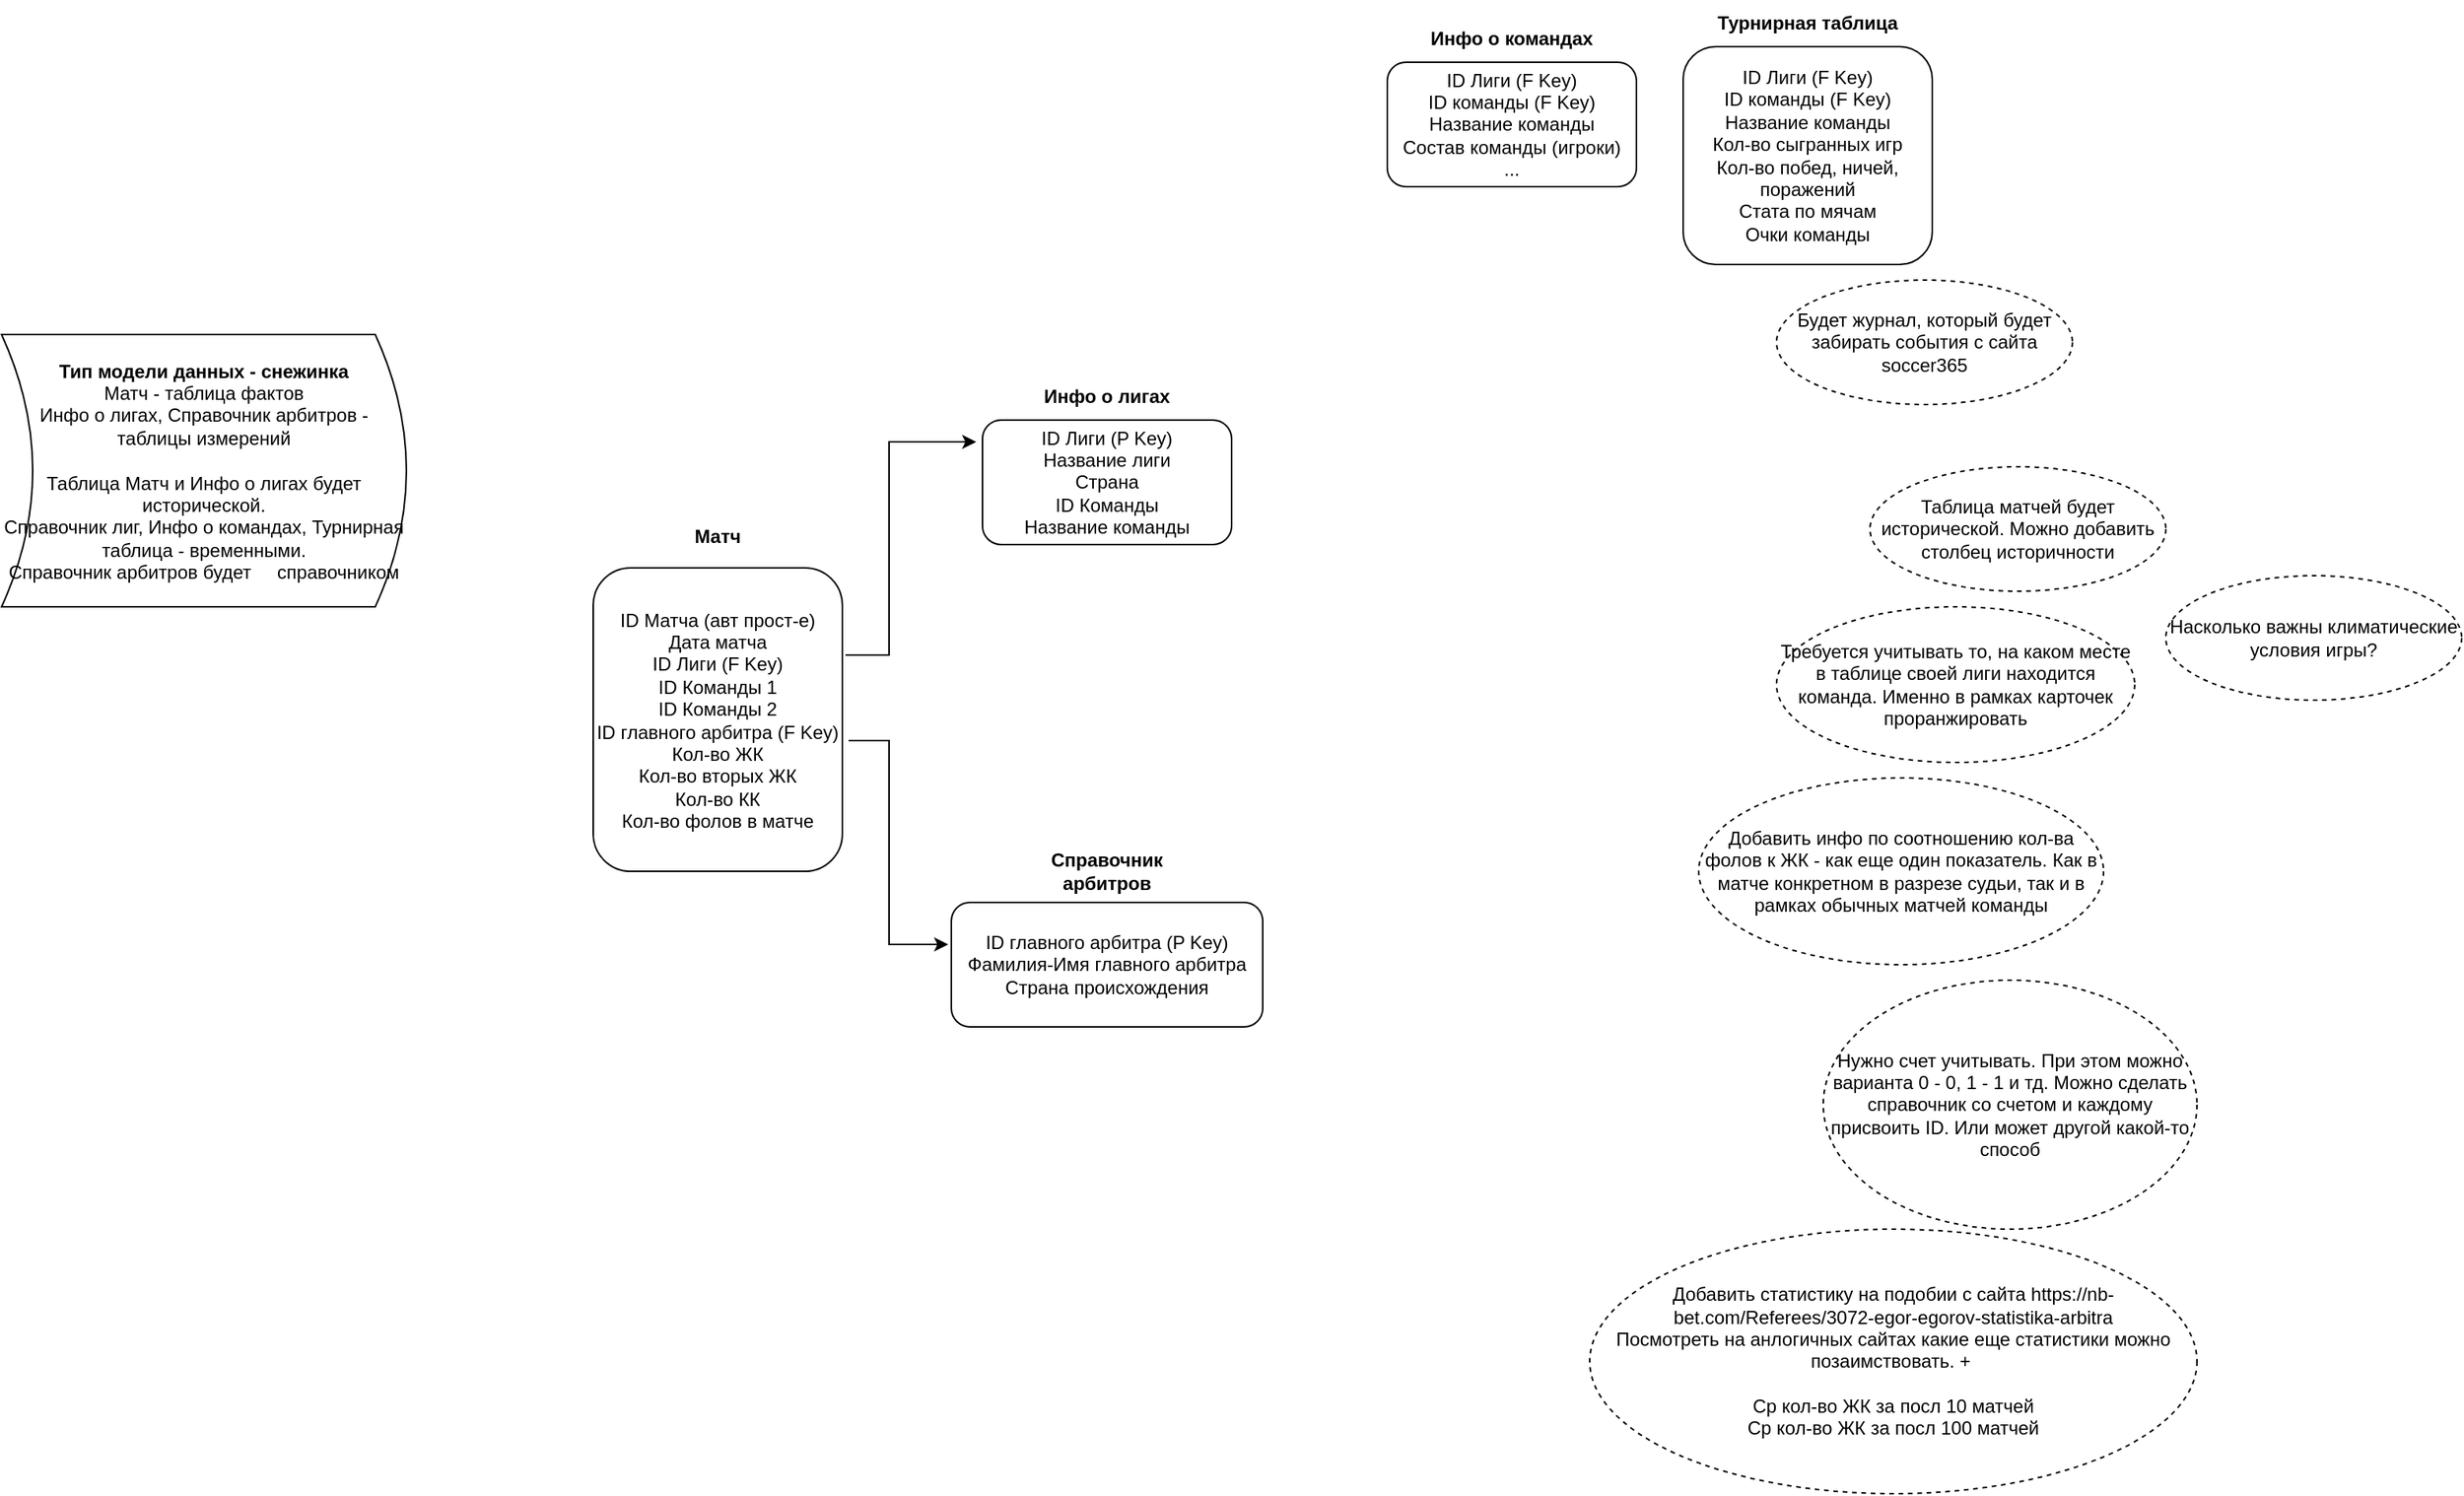 <mxfile version="26.2.12">
  <diagram name="Page-1" id="zsPMJA2jM5UGm9Cd-OFp">
    <mxGraphModel dx="1428" dy="1829" grid="1" gridSize="10" guides="1" tooltips="1" connect="1" arrows="1" fold="1" page="1" pageScale="1" pageWidth="850" pageHeight="1100" math="0" shadow="0">
      <root>
        <mxCell id="0" />
        <mxCell id="1" parent="0" />
        <mxCell id="R8fwzc4NF9d5jHF825gl-1" value="&lt;div&gt;ID Матча (авт прост-е)&lt;/div&gt;&lt;div&gt;&lt;span style=&quot;background-color: transparent; color: light-dark(rgb(0, 0, 0), rgb(255, 255, 255));&quot;&gt;Дата матча&lt;/span&gt;&lt;/div&gt;&lt;div&gt;ID Лиги&lt;span style=&quot;background-color: transparent; color: light-dark(rgb(0, 0, 0), rgb(255, 255, 255));&quot;&gt;&amp;nbsp;&lt;/span&gt;&lt;span style=&quot;background-color: transparent; color: light-dark(rgb(0, 0, 0), rgb(255, 255, 255));&quot;&gt;(F Key)&lt;/span&gt;&lt;/div&gt;ID Команды 1&lt;div&gt;&lt;div&gt;ID Команды 2&lt;/div&gt;&lt;div&gt;ID главного арбитра&lt;span style=&quot;background-color: transparent; color: light-dark(rgb(0, 0, 0), rgb(255, 255, 255));&quot;&gt;&amp;nbsp;&lt;/span&gt;&lt;span style=&quot;background-color: transparent; color: light-dark(rgb(0, 0, 0), rgb(255, 255, 255));&quot;&gt;(F Key)&lt;/span&gt;&lt;/div&gt;&lt;/div&gt;&lt;div&gt;&lt;div&gt;Кол-во ЖК&lt;/div&gt;&lt;div&gt;Кол-во вторых ЖК&lt;/div&gt;&lt;div&gt;Кол-во КК&lt;/div&gt;&lt;div&gt;Кол-во фолов в матче&lt;/div&gt;&lt;/div&gt;" style="rounded=1;whiteSpace=wrap;html=1;" parent="1" vertex="1">
          <mxGeometry x="410" y="355" width="160" height="195" as="geometry" />
        </mxCell>
        <mxCell id="R8fwzc4NF9d5jHF825gl-2" value="Матч" style="text;html=1;align=center;verticalAlign=middle;whiteSpace=wrap;rounded=0;fontStyle=1" parent="1" vertex="1">
          <mxGeometry x="430" y="320" width="120" height="30" as="geometry" />
        </mxCell>
        <mxCell id="R8fwzc4NF9d5jHF825gl-3" value="&lt;div&gt;ID главного арбитра&lt;span style=&quot;background-color: transparent; color: light-dark(rgb(0, 0, 0), rgb(255, 255, 255));&quot;&gt;&amp;nbsp;&lt;/span&gt;&lt;span style=&quot;background-color: transparent; color: light-dark(rgb(0, 0, 0), rgb(255, 255, 255));&quot;&gt;(P Key)&lt;/span&gt;&lt;/div&gt;&lt;div&gt;Фамилия-Имя главного арбитра&lt;/div&gt;&lt;div&gt;Страна происхождения&lt;/div&gt;" style="rounded=1;whiteSpace=wrap;html=1;" parent="1" vertex="1">
          <mxGeometry x="640" y="570" width="200" height="80" as="geometry" />
        </mxCell>
        <mxCell id="R8fwzc4NF9d5jHF825gl-4" value="Справочник арбитров" style="text;html=1;align=center;verticalAlign=middle;whiteSpace=wrap;rounded=0;fontStyle=1" parent="1" vertex="1">
          <mxGeometry x="680" y="535" width="120" height="30" as="geometry" />
        </mxCell>
        <mxCell id="R8fwzc4NF9d5jHF825gl-5" value="Добавить инфо по соотношению кол-ва фолов к ЖК - как еще один показатель. Как в матче конкретном в разрезе судьи, так и в рамках обычных матчей команды" style="ellipse;whiteSpace=wrap;html=1;align=center;dashed=1;" parent="1" vertex="1">
          <mxGeometry x="1120" y="490" width="260" height="120" as="geometry" />
        </mxCell>
        <mxCell id="YenB-Bxz-LfcBRluay5c-1" value="ID Лиги (P Key)&lt;div&gt;Название лиги&lt;/div&gt;&lt;div&gt;Страна&lt;/div&gt;&lt;div&gt;ID Команды&lt;/div&gt;&lt;div&gt;Название команды&lt;/div&gt;" style="rounded=1;whiteSpace=wrap;html=1;" parent="1" vertex="1">
          <mxGeometry x="660" y="260" width="160" height="80" as="geometry" />
        </mxCell>
        <mxCell id="YenB-Bxz-LfcBRluay5c-2" value="Инфо о лигах" style="text;html=1;align=center;verticalAlign=middle;whiteSpace=wrap;rounded=0;fontStyle=1" parent="1" vertex="1">
          <mxGeometry x="680" y="230" width="120" height="30" as="geometry" />
        </mxCell>
        <mxCell id="YenB-Bxz-LfcBRluay5c-3" value="Таблица матчей будет исторической. Можно добавить столбец историчности" style="ellipse;whiteSpace=wrap;html=1;align=center;dashed=1;" parent="1" vertex="1">
          <mxGeometry x="1230" y="290" width="190" height="80" as="geometry" />
        </mxCell>
        <mxCell id="YenB-Bxz-LfcBRluay5c-4" value="Требуется учитывать то, на каком месте в таблице своей лиги находится команда. Именно в рамках карточек проранжировать" style="ellipse;whiteSpace=wrap;html=1;align=center;dashed=1;" parent="1" vertex="1">
          <mxGeometry x="1170" y="380" width="230" height="100" as="geometry" />
        </mxCell>
        <mxCell id="YenB-Bxz-LfcBRluay5c-5" value="Нужно счет учитывать. При этом можно варианта 0 - 0, 1 - 1 и тд. Можно сделать справочник со счетом и каждому присвоить ID. Или может другой какой-то способ" style="ellipse;whiteSpace=wrap;html=1;align=center;dashed=1;" parent="1" vertex="1">
          <mxGeometry x="1200" y="620" width="240" height="160" as="geometry" />
        </mxCell>
        <mxCell id="c-9kAA1nZPkHtdZaTcqD-1" value="Добавить статистику на подобии с сайта&amp;nbsp;https://nb-bet.com/Referees/3072-egor-egorov-statistika-arbitra&lt;div&gt;Посмотреть на анлогичных сайтах какие еще статистики можно позаимствовать. +&amp;nbsp;&lt;/div&gt;&lt;div&gt;&lt;br class=&quot;Apple-interchange-newline&quot;&gt;Ср кол-во ЖК за посл 10 матчей&lt;/div&gt;&lt;div&gt;Ср кол-во ЖК за посл 100 матчей&lt;/div&gt;" style="ellipse;whiteSpace=wrap;html=1;align=center;dashed=1;" parent="1" vertex="1">
          <mxGeometry x="1050" y="780" width="390" height="170" as="geometry" />
        </mxCell>
        <mxCell id="c-9kAA1nZPkHtdZaTcqD-2" value="Насколько важны климатические условия игры?" style="ellipse;whiteSpace=wrap;html=1;align=center;dashed=1;" parent="1" vertex="1">
          <mxGeometry x="1420" y="360" width="190" height="80" as="geometry" />
        </mxCell>
        <mxCell id="c-9kAA1nZPkHtdZaTcqD-3" value="ID Лиги (F Key)&lt;div&gt;ID команды&lt;span style=&quot;background-color: transparent; color: light-dark(rgb(0, 0, 0), rgb(255, 255, 255));&quot;&gt;&amp;nbsp;&lt;/span&gt;&lt;span style=&quot;background-color: transparent; color: light-dark(rgb(0, 0, 0), rgb(255, 255, 255));&quot;&gt;(F Key)&lt;/span&gt;&lt;/div&gt;&lt;div&gt;Название команды&lt;/div&gt;&lt;div&gt;Кол-во сыгранных&amp;nbsp;&lt;span style=&quot;background-color: transparent; color: light-dark(rgb(0, 0, 0), rgb(255, 255, 255));&quot;&gt;игр&lt;/span&gt;&lt;/div&gt;&lt;div&gt;Кол-во побед, ничей, поражений&lt;/div&gt;&lt;div&gt;Стата по мячам&lt;/div&gt;&lt;div&gt;Очки команды&lt;/div&gt;" style="rounded=1;whiteSpace=wrap;html=1;" parent="1" vertex="1">
          <mxGeometry x="1110" y="20" width="160" height="140" as="geometry" />
        </mxCell>
        <mxCell id="c-9kAA1nZPkHtdZaTcqD-4" value="Турнирная таблица" style="text;html=1;align=center;verticalAlign=middle;whiteSpace=wrap;rounded=0;fontStyle=1" parent="1" vertex="1">
          <mxGeometry x="1130" y="-10" width="120" height="30" as="geometry" />
        </mxCell>
        <mxCell id="c-9kAA1nZPkHtdZaTcqD-7" value="&lt;div&gt;&lt;b&gt;Тип модели данных - снежинка&lt;/b&gt;&lt;/div&gt;Матч - таблица фактов&lt;div&gt;Инфо о лигах, Справочник арбитров - таблицы измерений&lt;/div&gt;&lt;div&gt;&lt;br&gt;&lt;/div&gt;&lt;div&gt;Таблица Матч и Инфо о лигах будет исторической.&lt;br&gt;Справочник лиг, Инфо о командах, Турнирная таблица - временными.&lt;/div&gt;&lt;div&gt;Справочник арбитров будет&amp;nbsp; &amp;nbsp; &amp;nbsp;справочником&lt;/div&gt;" style="shape=dataStorage;whiteSpace=wrap;html=1;fixedSize=1;direction=west;" parent="1" vertex="1">
          <mxGeometry x="30" y="205" width="260" height="175" as="geometry" />
        </mxCell>
        <mxCell id="c-9kAA1nZPkHtdZaTcqD-12" value="" style="endArrow=classic;html=1;rounded=0;exitX=1.013;exitY=0.287;exitDx=0;exitDy=0;exitPerimeter=0;entryX=-0.025;entryY=0.175;entryDx=0;entryDy=0;entryPerimeter=0;" parent="1" source="R8fwzc4NF9d5jHF825gl-1" target="YenB-Bxz-LfcBRluay5c-1" edge="1">
          <mxGeometry width="50" height="50" relative="1" as="geometry">
            <mxPoint x="690" y="410" as="sourcePoint" />
            <mxPoint x="740" y="360" as="targetPoint" />
            <Array as="points">
              <mxPoint x="600" y="411" />
              <mxPoint x="600" y="274" />
            </Array>
          </mxGeometry>
        </mxCell>
        <mxCell id="c-9kAA1nZPkHtdZaTcqD-13" value="" style="endArrow=classic;html=1;rounded=0;exitX=1.025;exitY=0.569;exitDx=0;exitDy=0;exitPerimeter=0;entryX=-0.01;entryY=0.338;entryDx=0;entryDy=0;entryPerimeter=0;" parent="1" source="R8fwzc4NF9d5jHF825gl-1" target="R8fwzc4NF9d5jHF825gl-3" edge="1">
          <mxGeometry width="50" height="50" relative="1" as="geometry">
            <mxPoint x="690" y="410" as="sourcePoint" />
            <mxPoint x="740" y="360" as="targetPoint" />
            <Array as="points">
              <mxPoint x="600" y="466" />
              <mxPoint x="600" y="597" />
            </Array>
          </mxGeometry>
        </mxCell>
        <mxCell id="c-9kAA1nZPkHtdZaTcqD-14" value="ID Лиги (F Key)&lt;div&gt;ID команды&lt;span style=&quot;background-color: transparent; color: light-dark(rgb(0, 0, 0), rgb(255, 255, 255));&quot;&gt;&amp;nbsp;&lt;/span&gt;&lt;span style=&quot;background-color: transparent; color: light-dark(rgb(0, 0, 0), rgb(255, 255, 255));&quot;&gt;(F Key)&lt;/span&gt;&lt;/div&gt;&lt;div&gt;Название команды&lt;/div&gt;&lt;div&gt;Состав команды (игроки)&lt;/div&gt;&lt;div&gt;...&lt;/div&gt;" style="rounded=1;whiteSpace=wrap;html=1;" parent="1" vertex="1">
          <mxGeometry x="920" y="30" width="160" height="80" as="geometry" />
        </mxCell>
        <mxCell id="c-9kAA1nZPkHtdZaTcqD-15" value="Инфо о командах" style="text;html=1;align=center;verticalAlign=middle;whiteSpace=wrap;rounded=0;fontStyle=1" parent="1" vertex="1">
          <mxGeometry x="940" width="120" height="30" as="geometry" />
        </mxCell>
        <mxCell id="52egx1bUjx6tZjFh9VGt-1" value="Будет журнал, который будет забирать события с сайта soccer365" style="ellipse;whiteSpace=wrap;html=1;align=center;dashed=1;" parent="1" vertex="1">
          <mxGeometry x="1170" y="170" width="190" height="80" as="geometry" />
        </mxCell>
      </root>
    </mxGraphModel>
  </diagram>
</mxfile>
